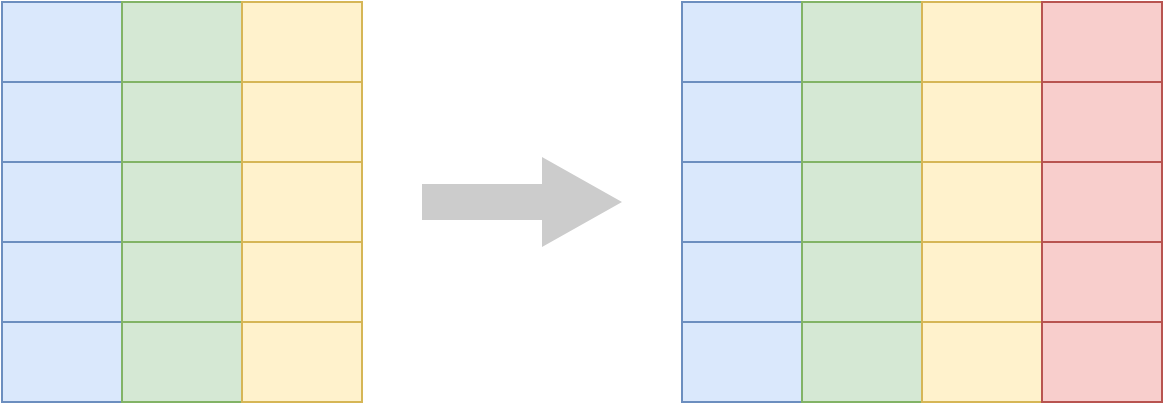 <mxfile version="13.6.5" type="google"><diagram id="eAKZDhbyrOyP7cdwRSnv" name="Page-1"><mxGraphModel dx="1554" dy="849" grid="1" gridSize="10" guides="1" tooltips="1" connect="1" arrows="1" fold="1" page="1" pageScale="1" pageWidth="850" pageHeight="1100" math="0" shadow="0"><root><mxCell id="0"/><mxCell id="1" parent="0"/><mxCell id="VWwb-h3mht4uzt4C9TT1-1" value="" style="shape=table;html=1;whiteSpace=wrap;startSize=0;container=1;collapsible=0;childLayout=tableLayout;" parent="1" vertex="1"><mxGeometry x="60" y="60" width="180" height="200" as="geometry"/></mxCell><mxCell id="VWwb-h3mht4uzt4C9TT1-2" value="" style="shape=partialRectangle;html=1;whiteSpace=wrap;collapsible=0;dropTarget=0;pointerEvents=0;fillColor=none;top=0;left=0;bottom=0;right=0;points=[[0,0.5],[1,0.5]];portConstraint=eastwest;" parent="VWwb-h3mht4uzt4C9TT1-1" vertex="1"><mxGeometry width="180" height="40" as="geometry"/></mxCell><mxCell id="VWwb-h3mht4uzt4C9TT1-3" value="" style="shape=partialRectangle;html=1;whiteSpace=wrap;connectable=0;fillColor=#dae8fc;top=1;left=1;bottom=1;right=1;overflow=hidden;strokeColor=#6c8ebf;" parent="VWwb-h3mht4uzt4C9TT1-2" vertex="1"><mxGeometry width="60" height="40" as="geometry"/></mxCell><mxCell id="VWwb-h3mht4uzt4C9TT1-4" value="" style="shape=partialRectangle;html=1;whiteSpace=wrap;connectable=0;fillColor=#d5e8d4;top=1;left=1;bottom=1;right=1;overflow=hidden;strokeColor=#82b366;" parent="VWwb-h3mht4uzt4C9TT1-2" vertex="1"><mxGeometry x="60" width="60" height="40" as="geometry"/></mxCell><mxCell id="VWwb-h3mht4uzt4C9TT1-5" value="" style="shape=partialRectangle;html=1;whiteSpace=wrap;connectable=0;fillColor=#fff2cc;top=1;left=1;bottom=1;right=1;overflow=hidden;strokeColor=#d6b656;" parent="VWwb-h3mht4uzt4C9TT1-2" vertex="1"><mxGeometry x="120" width="60" height="40" as="geometry"/></mxCell><mxCell id="VWwb-h3mht4uzt4C9TT1-14" value="" style="shape=partialRectangle;html=1;whiteSpace=wrap;collapsible=0;dropTarget=0;pointerEvents=0;fillColor=none;top=0;left=0;bottom=0;right=0;points=[[0,0.5],[1,0.5]];portConstraint=eastwest;" parent="VWwb-h3mht4uzt4C9TT1-1" vertex="1"><mxGeometry y="40" width="180" height="40" as="geometry"/></mxCell><mxCell id="VWwb-h3mht4uzt4C9TT1-15" value="" style="shape=partialRectangle;html=1;whiteSpace=wrap;connectable=0;fillColor=#dae8fc;top=1;left=1;bottom=1;right=1;overflow=hidden;strokeColor=#6c8ebf;" parent="VWwb-h3mht4uzt4C9TT1-14" vertex="1"><mxGeometry width="60" height="40" as="geometry"/></mxCell><mxCell id="VWwb-h3mht4uzt4C9TT1-16" value="" style="shape=partialRectangle;html=1;whiteSpace=wrap;connectable=0;fillColor=#d5e8d4;top=1;left=1;bottom=1;right=1;overflow=hidden;strokeColor=#82b366;" parent="VWwb-h3mht4uzt4C9TT1-14" vertex="1"><mxGeometry x="60" width="60" height="40" as="geometry"/></mxCell><mxCell id="VWwb-h3mht4uzt4C9TT1-17" value="" style="shape=partialRectangle;html=1;whiteSpace=wrap;connectable=0;fillColor=#fff2cc;top=1;left=1;bottom=1;right=1;overflow=hidden;strokeColor=#d6b656;" parent="VWwb-h3mht4uzt4C9TT1-14" vertex="1"><mxGeometry x="120" width="60" height="40" as="geometry"/></mxCell><mxCell id="VWwb-h3mht4uzt4C9TT1-6" value="" style="shape=partialRectangle;html=1;whiteSpace=wrap;collapsible=0;dropTarget=0;pointerEvents=0;fillColor=#dae8fc;top=1;left=1;bottom=1;right=1;points=[[0,0.5],[1,0.5]];portConstraint=eastwest;strokeColor=#6c8ebf;" parent="VWwb-h3mht4uzt4C9TT1-1" vertex="1"><mxGeometry y="80" width="180" height="40" as="geometry"/></mxCell><mxCell id="VWwb-h3mht4uzt4C9TT1-7" value="" style="shape=partialRectangle;html=1;whiteSpace=wrap;connectable=0;fillColor=#dae8fc;top=1;left=1;bottom=1;right=1;overflow=hidden;strokeColor=#6c8ebf;" parent="VWwb-h3mht4uzt4C9TT1-6" vertex="1"><mxGeometry width="60" height="40" as="geometry"/></mxCell><mxCell id="VWwb-h3mht4uzt4C9TT1-8" value="" style="shape=partialRectangle;html=1;whiteSpace=wrap;connectable=0;fillColor=#d5e8d4;top=1;left=1;bottom=1;right=1;overflow=hidden;strokeColor=#82b366;" parent="VWwb-h3mht4uzt4C9TT1-6" vertex="1"><mxGeometry x="60" width="60" height="40" as="geometry"/></mxCell><mxCell id="VWwb-h3mht4uzt4C9TT1-9" value="" style="shape=partialRectangle;html=1;whiteSpace=wrap;connectable=0;fillColor=#fff2cc;top=1;left=1;bottom=1;right=1;overflow=hidden;strokeColor=#d6b656;" parent="VWwb-h3mht4uzt4C9TT1-6" vertex="1"><mxGeometry x="120" width="60" height="40" as="geometry"/></mxCell><mxCell id="VWwb-h3mht4uzt4C9TT1-10" value="" style="shape=partialRectangle;html=1;whiteSpace=wrap;collapsible=0;dropTarget=0;pointerEvents=0;fillColor=none;top=0;left=0;bottom=0;right=0;points=[[0,0.5],[1,0.5]];portConstraint=eastwest;" parent="VWwb-h3mht4uzt4C9TT1-1" vertex="1"><mxGeometry y="120" width="180" height="40" as="geometry"/></mxCell><mxCell id="VWwb-h3mht4uzt4C9TT1-11" value="" style="shape=partialRectangle;html=1;whiteSpace=wrap;connectable=0;fillColor=#dae8fc;top=1;left=1;bottom=1;right=1;overflow=hidden;strokeColor=#6c8ebf;" parent="VWwb-h3mht4uzt4C9TT1-10" vertex="1"><mxGeometry width="60" height="40" as="geometry"/></mxCell><mxCell id="VWwb-h3mht4uzt4C9TT1-12" value="" style="shape=partialRectangle;html=1;whiteSpace=wrap;connectable=0;fillColor=#d5e8d4;top=1;left=1;bottom=1;right=1;overflow=hidden;strokeColor=#82b366;" parent="VWwb-h3mht4uzt4C9TT1-10" vertex="1"><mxGeometry x="60" width="60" height="40" as="geometry"/></mxCell><mxCell id="VWwb-h3mht4uzt4C9TT1-13" value="" style="shape=partialRectangle;html=1;whiteSpace=wrap;connectable=0;fillColor=#fff2cc;top=1;left=1;bottom=1;right=1;overflow=hidden;strokeColor=#d6b656;" parent="VWwb-h3mht4uzt4C9TT1-10" vertex="1"><mxGeometry x="120" width="60" height="40" as="geometry"/></mxCell><mxCell id="VWwb-h3mht4uzt4C9TT1-18" value="" style="shape=partialRectangle;html=1;whiteSpace=wrap;collapsible=0;dropTarget=0;pointerEvents=0;fillColor=none;top=0;left=0;bottom=0;right=0;points=[[0,0.5],[1,0.5]];portConstraint=eastwest;" parent="VWwb-h3mht4uzt4C9TT1-1" vertex="1"><mxGeometry y="160" width="180" height="40" as="geometry"/></mxCell><mxCell id="VWwb-h3mht4uzt4C9TT1-19" value="" style="shape=partialRectangle;html=1;whiteSpace=wrap;connectable=0;fillColor=#dae8fc;top=1;left=1;bottom=1;right=1;overflow=hidden;strokeColor=#6c8ebf;" parent="VWwb-h3mht4uzt4C9TT1-18" vertex="1"><mxGeometry width="60" height="40" as="geometry"/></mxCell><mxCell id="VWwb-h3mht4uzt4C9TT1-20" value="" style="shape=partialRectangle;html=1;whiteSpace=wrap;connectable=0;fillColor=#d5e8d4;top=1;left=1;bottom=1;right=1;overflow=hidden;strokeColor=#82b366;" parent="VWwb-h3mht4uzt4C9TT1-18" vertex="1"><mxGeometry x="60" width="60" height="40" as="geometry"/></mxCell><mxCell id="VWwb-h3mht4uzt4C9TT1-21" value="" style="shape=partialRectangle;html=1;whiteSpace=wrap;connectable=0;fillColor=#fff2cc;top=1;left=1;bottom=1;right=1;overflow=hidden;strokeColor=#d6b656;" parent="VWwb-h3mht4uzt4C9TT1-18" vertex="1"><mxGeometry x="120" width="60" height="40" as="geometry"/></mxCell><mxCell id="VWwb-h3mht4uzt4C9TT1-22" value="" style="html=1;shadow=0;dashed=0;align=center;verticalAlign=middle;shape=mxgraph.arrows2.arrow;dy=0.6;dx=40;notch=0;fontColor=#333333;strokeColor=none;fillColor=#CCCCCC;" parent="1" vertex="1"><mxGeometry x="270" y="137.5" width="100" height="45" as="geometry"/></mxCell><mxCell id="dc1JIEfuQ0kMywxQzsZj-1" value="" style="shape=table;html=1;whiteSpace=wrap;startSize=0;container=1;collapsible=0;childLayout=tableLayout;" parent="1" vertex="1"><mxGeometry x="400" y="60" width="240" height="200" as="geometry"/></mxCell><mxCell id="dc1JIEfuQ0kMywxQzsZj-2" value="" style="shape=partialRectangle;html=1;whiteSpace=wrap;collapsible=0;dropTarget=0;pointerEvents=0;fillColor=none;top=0;left=0;bottom=0;right=0;points=[[0,0.5],[1,0.5]];portConstraint=eastwest;" parent="dc1JIEfuQ0kMywxQzsZj-1" vertex="1"><mxGeometry width="240" height="40" as="geometry"/></mxCell><mxCell id="dc1JIEfuQ0kMywxQzsZj-3" value="" style="shape=partialRectangle;html=1;whiteSpace=wrap;connectable=0;fillColor=#dae8fc;top=1;left=1;bottom=1;right=1;overflow=hidden;strokeColor=#6c8ebf;" parent="dc1JIEfuQ0kMywxQzsZj-2" vertex="1"><mxGeometry width="60" height="40" as="geometry"/></mxCell><mxCell id="dc1JIEfuQ0kMywxQzsZj-4" value="" style="shape=partialRectangle;html=1;whiteSpace=wrap;connectable=0;fillColor=#d5e8d4;top=1;left=1;bottom=1;right=1;overflow=hidden;strokeColor=#82b366;" parent="dc1JIEfuQ0kMywxQzsZj-2" vertex="1"><mxGeometry x="60" width="60" height="40" as="geometry"/></mxCell><mxCell id="dc1JIEfuQ0kMywxQzsZj-5" value="" style="shape=partialRectangle;html=1;whiteSpace=wrap;connectable=0;fillColor=#fff2cc;top=1;left=1;bottom=1;right=1;overflow=hidden;strokeColor=#d6b656;" parent="dc1JIEfuQ0kMywxQzsZj-2" vertex="1"><mxGeometry x="120" width="60" height="40" as="geometry"/></mxCell><mxCell id="dc1JIEfuQ0kMywxQzsZj-22" style="shape=partialRectangle;html=1;whiteSpace=wrap;connectable=0;fillColor=#f8cecc;top=1;left=1;bottom=1;right=1;overflow=hidden;strokeColor=#b85450;" parent="dc1JIEfuQ0kMywxQzsZj-2" vertex="1"><mxGeometry x="180" width="60" height="40" as="geometry"/></mxCell><mxCell id="dc1JIEfuQ0kMywxQzsZj-6" value="" style="shape=partialRectangle;html=1;whiteSpace=wrap;collapsible=0;dropTarget=0;pointerEvents=0;fillColor=none;top=0;left=0;bottom=0;right=0;points=[[0,0.5],[1,0.5]];portConstraint=eastwest;" parent="dc1JIEfuQ0kMywxQzsZj-1" vertex="1"><mxGeometry y="40" width="240" height="40" as="geometry"/></mxCell><mxCell id="dc1JIEfuQ0kMywxQzsZj-7" value="" style="shape=partialRectangle;html=1;whiteSpace=wrap;connectable=0;fillColor=#dae8fc;top=1;left=1;bottom=1;right=1;overflow=hidden;strokeColor=#6c8ebf;" parent="dc1JIEfuQ0kMywxQzsZj-6" vertex="1"><mxGeometry width="60" height="40" as="geometry"/></mxCell><mxCell id="dc1JIEfuQ0kMywxQzsZj-8" value="" style="shape=partialRectangle;html=1;whiteSpace=wrap;connectable=0;fillColor=#d5e8d4;top=1;left=1;bottom=1;right=1;overflow=hidden;strokeColor=#82b366;" parent="dc1JIEfuQ0kMywxQzsZj-6" vertex="1"><mxGeometry x="60" width="60" height="40" as="geometry"/></mxCell><mxCell id="dc1JIEfuQ0kMywxQzsZj-9" value="" style="shape=partialRectangle;html=1;whiteSpace=wrap;connectable=0;fillColor=#fff2cc;top=1;left=1;bottom=1;right=1;overflow=hidden;strokeColor=#d6b656;" parent="dc1JIEfuQ0kMywxQzsZj-6" vertex="1"><mxGeometry x="120" width="60" height="40" as="geometry"/></mxCell><mxCell id="dc1JIEfuQ0kMywxQzsZj-23" style="shape=partialRectangle;html=1;whiteSpace=wrap;connectable=0;fillColor=#f8cecc;top=1;left=1;bottom=1;right=1;overflow=hidden;strokeColor=#b85450;" parent="dc1JIEfuQ0kMywxQzsZj-6" vertex="1"><mxGeometry x="180" width="60" height="40" as="geometry"/></mxCell><mxCell id="dc1JIEfuQ0kMywxQzsZj-10" value="" style="shape=partialRectangle;html=1;whiteSpace=wrap;collapsible=0;dropTarget=0;pointerEvents=0;fillColor=#dae8fc;top=1;left=1;bottom=1;right=1;points=[[0,0.5],[1,0.5]];portConstraint=eastwest;strokeColor=#6c8ebf;" parent="dc1JIEfuQ0kMywxQzsZj-1" vertex="1"><mxGeometry y="80" width="240" height="40" as="geometry"/></mxCell><mxCell id="dc1JIEfuQ0kMywxQzsZj-11" value="" style="shape=partialRectangle;html=1;whiteSpace=wrap;connectable=0;fillColor=#dae8fc;top=1;left=1;bottom=1;right=1;overflow=hidden;strokeColor=#6c8ebf;" parent="dc1JIEfuQ0kMywxQzsZj-10" vertex="1"><mxGeometry width="60" height="40" as="geometry"/></mxCell><mxCell id="dc1JIEfuQ0kMywxQzsZj-12" value="" style="shape=partialRectangle;html=1;whiteSpace=wrap;connectable=0;fillColor=#d5e8d4;top=1;left=1;bottom=1;right=1;overflow=hidden;strokeColor=#82b366;" parent="dc1JIEfuQ0kMywxQzsZj-10" vertex="1"><mxGeometry x="60" width="60" height="40" as="geometry"/></mxCell><mxCell id="dc1JIEfuQ0kMywxQzsZj-13" value="" style="shape=partialRectangle;html=1;whiteSpace=wrap;connectable=0;fillColor=#fff2cc;top=1;left=1;bottom=1;right=1;overflow=hidden;strokeColor=#d6b656;" parent="dc1JIEfuQ0kMywxQzsZj-10" vertex="1"><mxGeometry x="120" width="60" height="40" as="geometry"/></mxCell><mxCell id="dc1JIEfuQ0kMywxQzsZj-24" style="shape=partialRectangle;html=1;whiteSpace=wrap;connectable=0;fillColor=#f8cecc;top=1;left=1;bottom=1;right=1;overflow=hidden;strokeColor=#b85450;" parent="dc1JIEfuQ0kMywxQzsZj-10" vertex="1"><mxGeometry x="180" width="60" height="40" as="geometry"/></mxCell><mxCell id="dc1JIEfuQ0kMywxQzsZj-14" value="" style="shape=partialRectangle;html=1;whiteSpace=wrap;collapsible=0;dropTarget=0;pointerEvents=0;fillColor=none;top=0;left=0;bottom=0;right=0;points=[[0,0.5],[1,0.5]];portConstraint=eastwest;" parent="dc1JIEfuQ0kMywxQzsZj-1" vertex="1"><mxGeometry y="120" width="240" height="40" as="geometry"/></mxCell><mxCell id="dc1JIEfuQ0kMywxQzsZj-15" value="" style="shape=partialRectangle;html=1;whiteSpace=wrap;connectable=0;fillColor=#dae8fc;top=1;left=1;bottom=1;right=1;overflow=hidden;strokeColor=#6c8ebf;" parent="dc1JIEfuQ0kMywxQzsZj-14" vertex="1"><mxGeometry width="60" height="40" as="geometry"/></mxCell><mxCell id="dc1JIEfuQ0kMywxQzsZj-16" value="" style="shape=partialRectangle;html=1;whiteSpace=wrap;connectable=0;fillColor=#d5e8d4;top=1;left=1;bottom=1;right=1;overflow=hidden;strokeColor=#82b366;" parent="dc1JIEfuQ0kMywxQzsZj-14" vertex="1"><mxGeometry x="60" width="60" height="40" as="geometry"/></mxCell><mxCell id="dc1JIEfuQ0kMywxQzsZj-17" value="" style="shape=partialRectangle;html=1;whiteSpace=wrap;connectable=0;fillColor=#fff2cc;top=1;left=1;bottom=1;right=1;overflow=hidden;strokeColor=#d6b656;" parent="dc1JIEfuQ0kMywxQzsZj-14" vertex="1"><mxGeometry x="120" width="60" height="40" as="geometry"/></mxCell><mxCell id="dc1JIEfuQ0kMywxQzsZj-25" style="shape=partialRectangle;html=1;whiteSpace=wrap;connectable=0;fillColor=#f8cecc;top=1;left=1;bottom=1;right=1;overflow=hidden;strokeColor=#b85450;" parent="dc1JIEfuQ0kMywxQzsZj-14" vertex="1"><mxGeometry x="180" width="60" height="40" as="geometry"/></mxCell><mxCell id="dc1JIEfuQ0kMywxQzsZj-18" value="" style="shape=partialRectangle;html=1;whiteSpace=wrap;collapsible=0;dropTarget=0;pointerEvents=0;fillColor=none;top=0;left=0;bottom=0;right=0;points=[[0,0.5],[1,0.5]];portConstraint=eastwest;" parent="dc1JIEfuQ0kMywxQzsZj-1" vertex="1"><mxGeometry y="160" width="240" height="40" as="geometry"/></mxCell><mxCell id="dc1JIEfuQ0kMywxQzsZj-19" value="" style="shape=partialRectangle;html=1;whiteSpace=wrap;connectable=0;fillColor=#dae8fc;top=1;left=1;bottom=1;right=1;overflow=hidden;strokeColor=#6c8ebf;" parent="dc1JIEfuQ0kMywxQzsZj-18" vertex="1"><mxGeometry width="60" height="40" as="geometry"/></mxCell><mxCell id="dc1JIEfuQ0kMywxQzsZj-20" value="" style="shape=partialRectangle;html=1;whiteSpace=wrap;connectable=0;fillColor=#d5e8d4;top=1;left=1;bottom=1;right=1;overflow=hidden;strokeColor=#82b366;" parent="dc1JIEfuQ0kMywxQzsZj-18" vertex="1"><mxGeometry x="60" width="60" height="40" as="geometry"/></mxCell><mxCell id="dc1JIEfuQ0kMywxQzsZj-21" value="" style="shape=partialRectangle;html=1;whiteSpace=wrap;connectable=0;fillColor=#fff2cc;top=1;left=1;bottom=1;right=1;overflow=hidden;strokeColor=#d6b656;" parent="dc1JIEfuQ0kMywxQzsZj-18" vertex="1"><mxGeometry x="120" width="60" height="40" as="geometry"/></mxCell><mxCell id="dc1JIEfuQ0kMywxQzsZj-26" style="shape=partialRectangle;html=1;whiteSpace=wrap;connectable=0;fillColor=#f8cecc;top=1;left=1;bottom=1;right=1;overflow=hidden;strokeColor=#b85450;" parent="dc1JIEfuQ0kMywxQzsZj-18" vertex="1"><mxGeometry x="180" width="60" height="40" as="geometry"/></mxCell></root></mxGraphModel></diagram></mxfile>